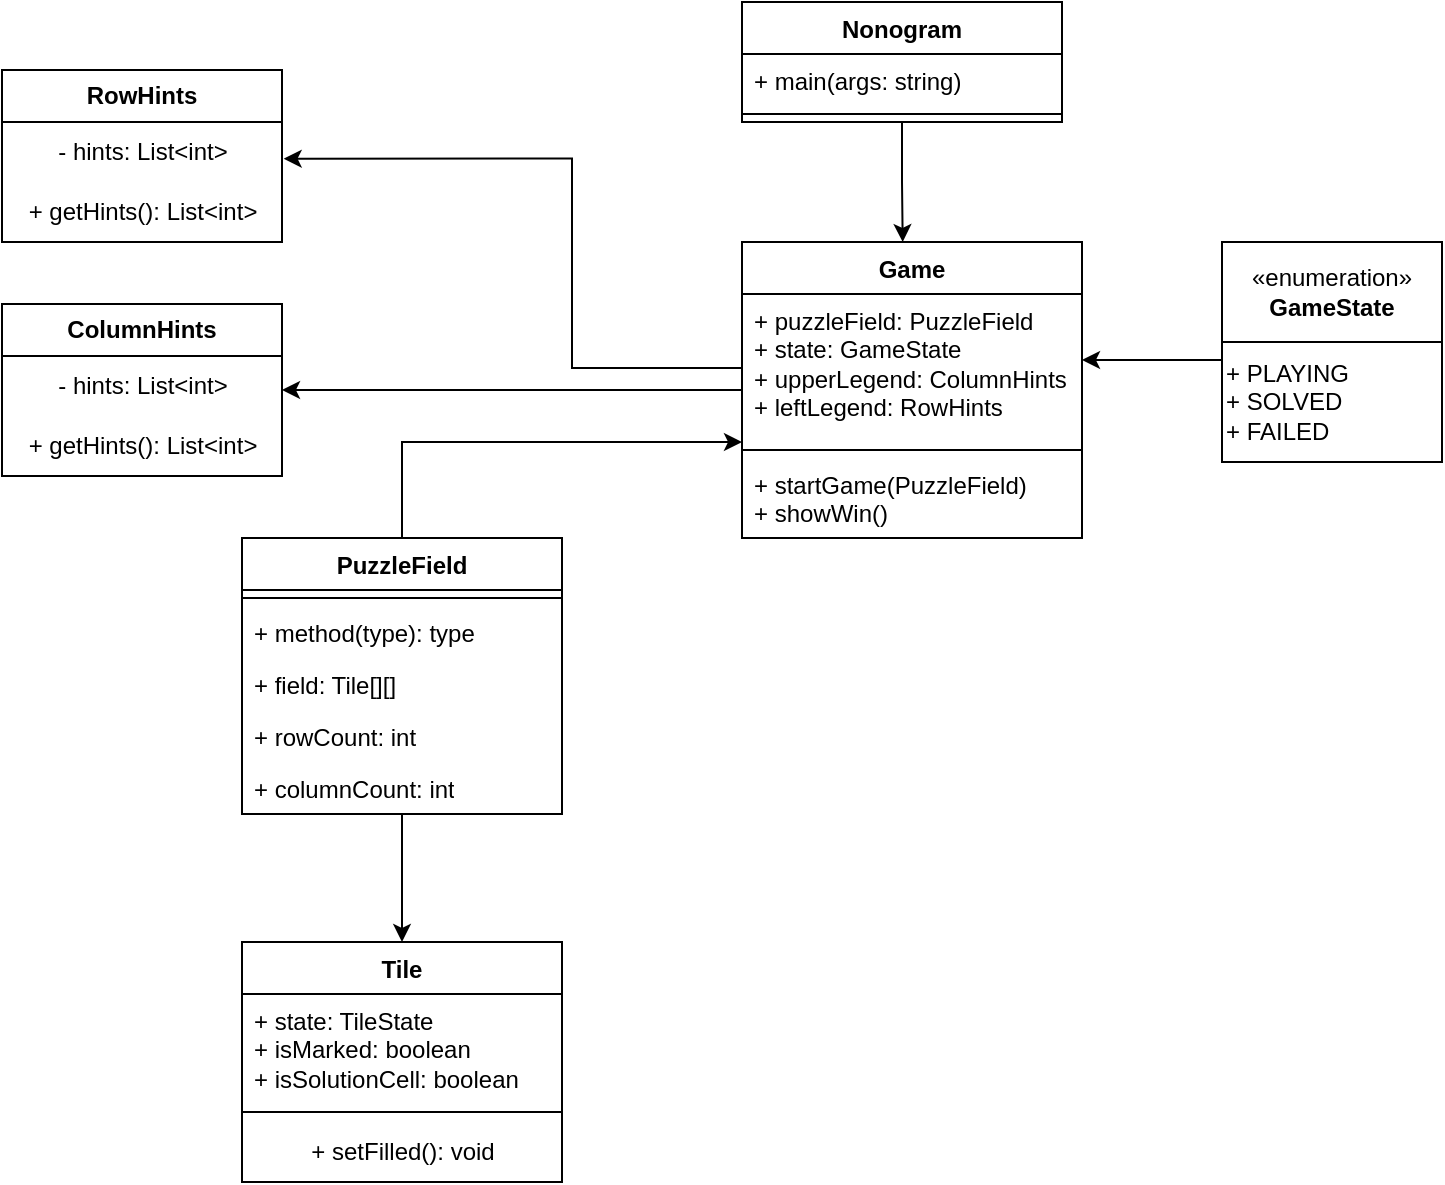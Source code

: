 <mxfile version="26.0.14">
  <diagram id="C5RBs43oDa-KdzZeNtuy" name="Page-1">
    <mxGraphModel dx="1186" dy="632" grid="1" gridSize="10" guides="1" tooltips="1" connect="1" arrows="1" fold="1" page="1" pageScale="1" pageWidth="1169" pageHeight="1654" math="0" shadow="0">
      <root>
        <mxCell id="WIyWlLk6GJQsqaUBKTNV-0" />
        <mxCell id="WIyWlLk6GJQsqaUBKTNV-1" parent="WIyWlLk6GJQsqaUBKTNV-0" />
        <mxCell id="wZMXPGm0zLTQQNoU6Yco-39" style="edgeStyle=orthogonalEdgeStyle;rounded=0;orthogonalLoop=1;jettySize=auto;html=1;exitX=0.5;exitY=0;exitDx=0;exitDy=0;entryX=0.5;entryY=0;entryDx=0;entryDy=0;" parent="WIyWlLk6GJQsqaUBKTNV-1" source="wZMXPGm0zLTQQNoU6Yco-0" target="wZMXPGm0zLTQQNoU6Yco-0" edge="1">
          <mxGeometry relative="1" as="geometry" />
        </mxCell>
        <mxCell id="wZMXPGm0zLTQQNoU6Yco-0" value="Tile" style="swimlane;fontStyle=1;align=center;verticalAlign=top;childLayout=stackLayout;horizontal=1;startSize=26;horizontalStack=0;resizeParent=1;resizeParentMax=0;resizeLast=0;collapsible=1;marginBottom=0;whiteSpace=wrap;html=1;" parent="WIyWlLk6GJQsqaUBKTNV-1" vertex="1">
          <mxGeometry x="320" y="550" width="160" height="120" as="geometry">
            <mxRectangle x="280" y="110" width="60" height="30" as="alternateBounds" />
          </mxGeometry>
        </mxCell>
        <mxCell id="wZMXPGm0zLTQQNoU6Yco-1" value="+ state: TileState&lt;div&gt;+ isMarked: boolean&lt;/div&gt;&lt;div&gt;+ isSolutionCell: boolean&lt;/div&gt;" style="text;strokeColor=none;fillColor=none;align=left;verticalAlign=top;spacingLeft=4;spacingRight=4;overflow=hidden;rotatable=0;points=[[0,0.5],[1,0.5]];portConstraint=eastwest;whiteSpace=wrap;html=1;" parent="wZMXPGm0zLTQQNoU6Yco-0" vertex="1">
          <mxGeometry y="26" width="160" height="54" as="geometry" />
        </mxCell>
        <mxCell id="wZMXPGm0zLTQQNoU6Yco-2" value="&#xa;" style="line;strokeWidth=1;fillColor=none;align=left;verticalAlign=middle;spacingTop=-1;spacingLeft=3;spacingRight=3;rotatable=0;labelPosition=right;points=[];portConstraint=eastwest;strokeColor=inherit;" parent="wZMXPGm0zLTQQNoU6Yco-0" vertex="1">
          <mxGeometry y="80" width="160" height="10" as="geometry" />
        </mxCell>
        <mxCell id="wZMXPGm0zLTQQNoU6Yco-62" value="+ setFilled(): void" style="text;html=1;align=center;verticalAlign=middle;resizable=0;points=[];autosize=1;strokeColor=none;fillColor=none;" parent="wZMXPGm0zLTQQNoU6Yco-0" vertex="1">
          <mxGeometry y="90" width="160" height="30" as="geometry" />
        </mxCell>
        <mxCell id="wZMXPGm0zLTQQNoU6Yco-19" style="edgeStyle=orthogonalEdgeStyle;rounded=0;orthogonalLoop=1;jettySize=auto;html=1;exitX=0.5;exitY=1;exitDx=0;exitDy=0;" parent="WIyWlLk6GJQsqaUBKTNV-1" source="wZMXPGm0zLTQQNoU6Yco-15" edge="1">
          <mxGeometry relative="1" as="geometry">
            <mxPoint x="650.348" y="200" as="targetPoint" />
          </mxGeometry>
        </mxCell>
        <mxCell id="wZMXPGm0zLTQQNoU6Yco-15" value="Nonogram" style="swimlane;fontStyle=1;align=center;verticalAlign=top;childLayout=stackLayout;horizontal=1;startSize=26;horizontalStack=0;resizeParent=1;resizeParentMax=0;resizeLast=0;collapsible=1;marginBottom=0;whiteSpace=wrap;html=1;" parent="WIyWlLk6GJQsqaUBKTNV-1" vertex="1">
          <mxGeometry x="570" y="80" width="160" height="60" as="geometry" />
        </mxCell>
        <mxCell id="wZMXPGm0zLTQQNoU6Yco-16" value="+ main(args: string)" style="text;strokeColor=none;fillColor=none;align=left;verticalAlign=top;spacingLeft=4;spacingRight=4;overflow=hidden;rotatable=0;points=[[0,0.5],[1,0.5]];portConstraint=eastwest;whiteSpace=wrap;html=1;" parent="wZMXPGm0zLTQQNoU6Yco-15" vertex="1">
          <mxGeometry y="26" width="160" height="26" as="geometry" />
        </mxCell>
        <mxCell id="wZMXPGm0zLTQQNoU6Yco-17" value="" style="line;strokeWidth=1;fillColor=none;align=left;verticalAlign=middle;spacingTop=-1;spacingLeft=3;spacingRight=3;rotatable=0;labelPosition=right;points=[];portConstraint=eastwest;strokeColor=inherit;" parent="wZMXPGm0zLTQQNoU6Yco-15" vertex="1">
          <mxGeometry y="52" width="160" height="8" as="geometry" />
        </mxCell>
        <mxCell id="wZMXPGm0zLTQQNoU6Yco-21" value="Game" style="swimlane;fontStyle=1;align=center;verticalAlign=top;childLayout=stackLayout;horizontal=1;startSize=26;horizontalStack=0;resizeParent=1;resizeParentMax=0;resizeLast=0;collapsible=1;marginBottom=0;whiteSpace=wrap;html=1;" parent="WIyWlLk6GJQsqaUBKTNV-1" vertex="1">
          <mxGeometry x="570" y="200" width="170" height="148" as="geometry" />
        </mxCell>
        <mxCell id="wZMXPGm0zLTQQNoU6Yco-22" value="+ puzzleField: PuzzleField&lt;div&gt;+ state: GameState&lt;/div&gt;&lt;div&gt;+ upperLegend: ColumnHints&lt;/div&gt;&lt;div&gt;+ leftLegend: RowHints&lt;/div&gt;&lt;div&gt;&lt;br&gt;&lt;/div&gt;" style="text;strokeColor=none;fillColor=none;align=left;verticalAlign=top;spacingLeft=4;spacingRight=4;overflow=hidden;rotatable=0;points=[[0,0.5],[1,0.5]];portConstraint=eastwest;whiteSpace=wrap;html=1;" parent="wZMXPGm0zLTQQNoU6Yco-21" vertex="1">
          <mxGeometry y="26" width="170" height="74" as="geometry" />
        </mxCell>
        <mxCell id="wZMXPGm0zLTQQNoU6Yco-23" value="" style="line;strokeWidth=1;fillColor=none;align=left;verticalAlign=middle;spacingTop=-1;spacingLeft=3;spacingRight=3;rotatable=0;labelPosition=right;points=[];portConstraint=eastwest;strokeColor=inherit;" parent="wZMXPGm0zLTQQNoU6Yco-21" vertex="1">
          <mxGeometry y="100" width="170" height="8" as="geometry" />
        </mxCell>
        <mxCell id="wZMXPGm0zLTQQNoU6Yco-24" value="+ startGame(PuzzleField)&lt;div&gt;+ showWin()&lt;/div&gt;" style="text;strokeColor=none;fillColor=none;align=left;verticalAlign=top;spacingLeft=4;spacingRight=4;overflow=hidden;rotatable=0;points=[[0,0.5],[1,0.5]];portConstraint=eastwest;whiteSpace=wrap;html=1;" parent="wZMXPGm0zLTQQNoU6Yco-21" vertex="1">
          <mxGeometry y="108" width="170" height="40" as="geometry" />
        </mxCell>
        <mxCell id="wZMXPGm0zLTQQNoU6Yco-29" style="edgeStyle=orthogonalEdgeStyle;rounded=0;orthogonalLoop=1;jettySize=auto;html=1;exitX=0.5;exitY=0;exitDx=0;exitDy=0;" parent="WIyWlLk6GJQsqaUBKTNV-1" source="wZMXPGm0zLTQQNoU6Yco-25" target="wZMXPGm0zLTQQNoU6Yco-21" edge="1">
          <mxGeometry relative="1" as="geometry">
            <Array as="points">
              <mxPoint x="400" y="300" />
            </Array>
          </mxGeometry>
        </mxCell>
        <mxCell id="wZMXPGm0zLTQQNoU6Yco-25" value="PuzzleField" style="swimlane;fontStyle=1;align=center;verticalAlign=top;childLayout=stackLayout;horizontal=1;startSize=26;horizontalStack=0;resizeParent=1;resizeParentMax=0;resizeLast=0;collapsible=1;marginBottom=0;whiteSpace=wrap;html=1;" parent="WIyWlLk6GJQsqaUBKTNV-1" vertex="1">
          <mxGeometry x="320" y="348" width="160" height="138" as="geometry" />
        </mxCell>
        <mxCell id="wZMXPGm0zLTQQNoU6Yco-27" value="" style="line;strokeWidth=1;fillColor=none;align=left;verticalAlign=middle;spacingTop=-1;spacingLeft=3;spacingRight=3;rotatable=0;labelPosition=right;points=[];portConstraint=eastwest;strokeColor=inherit;" parent="wZMXPGm0zLTQQNoU6Yco-25" vertex="1">
          <mxGeometry y="26" width="160" height="8" as="geometry" />
        </mxCell>
        <mxCell id="wZMXPGm0zLTQQNoU6Yco-28" value="+ method(type): type" style="text;strokeColor=none;fillColor=none;align=left;verticalAlign=top;spacingLeft=4;spacingRight=4;overflow=hidden;rotatable=0;points=[[0,0.5],[1,0.5]];portConstraint=eastwest;whiteSpace=wrap;html=1;" parent="wZMXPGm0zLTQQNoU6Yco-25" vertex="1">
          <mxGeometry y="34" width="160" height="26" as="geometry" />
        </mxCell>
        <mxCell id="wZMXPGm0zLTQQNoU6Yco-47" value="+ field: Tile[][]" style="text;strokeColor=none;fillColor=none;align=left;verticalAlign=top;spacingLeft=4;spacingRight=4;overflow=hidden;rotatable=0;points=[[0,0.5],[1,0.5]];portConstraint=eastwest;whiteSpace=wrap;html=1;" parent="wZMXPGm0zLTQQNoU6Yco-25" vertex="1">
          <mxGeometry y="60" width="160" height="26" as="geometry" />
        </mxCell>
        <mxCell id="wZMXPGm0zLTQQNoU6Yco-48" value="+ rowCount: int" style="text;strokeColor=none;fillColor=none;align=left;verticalAlign=top;spacingLeft=4;spacingRight=4;overflow=hidden;rotatable=0;points=[[0,0.5],[1,0.5]];portConstraint=eastwest;whiteSpace=wrap;html=1;" parent="wZMXPGm0zLTQQNoU6Yco-25" vertex="1">
          <mxGeometry y="86" width="160" height="26" as="geometry" />
        </mxCell>
        <mxCell id="wZMXPGm0zLTQQNoU6Yco-49" value="+ columnCount: int" style="text;strokeColor=none;fillColor=none;align=left;verticalAlign=top;spacingLeft=4;spacingRight=4;overflow=hidden;rotatable=0;points=[[0,0.5],[1,0.5]];portConstraint=eastwest;whiteSpace=wrap;html=1;" parent="wZMXPGm0zLTQQNoU6Yco-25" vertex="1">
          <mxGeometry y="112" width="160" height="26" as="geometry" />
        </mxCell>
        <mxCell id="wZMXPGm0zLTQQNoU6Yco-37" value="" style="group" parent="WIyWlLk6GJQsqaUBKTNV-1" vertex="1" connectable="0">
          <mxGeometry x="810" y="200" width="110" height="110" as="geometry" />
        </mxCell>
        <mxCell id="wZMXPGm0zLTQQNoU6Yco-34" value="«enumeration»&lt;br&gt;&lt;b&gt;GameState&lt;/b&gt;" style="html=1;whiteSpace=wrap;" parent="wZMXPGm0zLTQQNoU6Yco-37" vertex="1">
          <mxGeometry width="110" height="50" as="geometry" />
        </mxCell>
        <mxCell id="wZMXPGm0zLTQQNoU6Yco-36" value="+ PLAYING&lt;div&gt;+ SOLVED&lt;/div&gt;&lt;div&gt;+ FAILED&lt;/div&gt;" style="rounded=0;whiteSpace=wrap;html=1;glass=0;shadow=0;fillColor=none;align=left;" parent="wZMXPGm0zLTQQNoU6Yco-37" vertex="1">
          <mxGeometry y="50" width="110" height="60" as="geometry" />
        </mxCell>
        <mxCell id="wZMXPGm0zLTQQNoU6Yco-38" style="edgeStyle=orthogonalEdgeStyle;rounded=0;orthogonalLoop=1;jettySize=auto;html=1;exitX=0;exitY=0.25;exitDx=0;exitDy=0;" parent="WIyWlLk6GJQsqaUBKTNV-1" source="wZMXPGm0zLTQQNoU6Yco-36" target="wZMXPGm0zLTQQNoU6Yco-21" edge="1">
          <mxGeometry relative="1" as="geometry">
            <Array as="points">
              <mxPoint x="810" y="259" />
            </Array>
          </mxGeometry>
        </mxCell>
        <mxCell id="wZMXPGm0zLTQQNoU6Yco-46" value="&lt;b&gt;RowHints&lt;/b&gt;" style="swimlane;fontStyle=0;childLayout=stackLayout;horizontal=1;startSize=26;fillColor=none;horizontalStack=0;resizeParent=1;resizeParentMax=0;resizeLast=0;collapsible=1;marginBottom=0;whiteSpace=wrap;html=1;" parent="WIyWlLk6GJQsqaUBKTNV-1" vertex="1">
          <mxGeometry x="200" y="114" width="140" height="86" as="geometry" />
        </mxCell>
        <mxCell id="wZMXPGm0zLTQQNoU6Yco-55" value="- hints: List&amp;lt;int&amp;gt;" style="text;html=1;align=center;verticalAlign=middle;resizable=0;points=[];autosize=1;strokeColor=none;fillColor=none;" parent="wZMXPGm0zLTQQNoU6Yco-46" vertex="1">
          <mxGeometry y="26" width="140" height="30" as="geometry" />
        </mxCell>
        <mxCell id="wZMXPGm0zLTQQNoU6Yco-56" value="+ getHints(): List&amp;lt;int&amp;gt;" style="text;html=1;align=center;verticalAlign=middle;resizable=0;points=[];autosize=1;strokeColor=none;fillColor=none;" parent="wZMXPGm0zLTQQNoU6Yco-46" vertex="1">
          <mxGeometry y="56" width="140" height="30" as="geometry" />
        </mxCell>
        <mxCell id="wZMXPGm0zLTQQNoU6Yco-51" value="" style="edgeStyle=none;orthogonalLoop=1;jettySize=auto;html=1;rounded=0;entryX=0.5;entryY=0;entryDx=0;entryDy=0;" parent="WIyWlLk6GJQsqaUBKTNV-1" source="wZMXPGm0zLTQQNoU6Yco-25" target="wZMXPGm0zLTQQNoU6Yco-0" edge="1">
          <mxGeometry width="100" relative="1" as="geometry">
            <mxPoint x="350" y="510" as="sourcePoint" />
            <mxPoint x="450" y="510" as="targetPoint" />
            <Array as="points" />
          </mxGeometry>
        </mxCell>
        <mxCell id="wZMXPGm0zLTQQNoU6Yco-57" value="&lt;b&gt;Colum&lt;/b&gt;&lt;b style=&quot;background-color: transparent; color: light-dark(rgb(0, 0, 0), rgb(255, 255, 255));&quot;&gt;nHints&lt;/b&gt;" style="swimlane;fontStyle=0;childLayout=stackLayout;horizontal=1;startSize=26;fillColor=none;horizontalStack=0;resizeParent=1;resizeParentMax=0;resizeLast=0;collapsible=1;marginBottom=0;whiteSpace=wrap;html=1;" parent="WIyWlLk6GJQsqaUBKTNV-1" vertex="1">
          <mxGeometry x="200" y="231" width="140" height="86" as="geometry" />
        </mxCell>
        <mxCell id="wZMXPGm0zLTQQNoU6Yco-58" value="- hints: List&amp;lt;int&amp;gt;" style="text;html=1;align=center;verticalAlign=middle;resizable=0;points=[];autosize=1;strokeColor=none;fillColor=none;" parent="wZMXPGm0zLTQQNoU6Yco-57" vertex="1">
          <mxGeometry y="26" width="140" height="30" as="geometry" />
        </mxCell>
        <mxCell id="wZMXPGm0zLTQQNoU6Yco-59" value="+ getHints(): List&amp;lt;int&amp;gt;" style="text;html=1;align=center;verticalAlign=middle;resizable=0;points=[];autosize=1;strokeColor=none;fillColor=none;" parent="wZMXPGm0zLTQQNoU6Yco-57" vertex="1">
          <mxGeometry y="56" width="140" height="30" as="geometry" />
        </mxCell>
        <mxCell id="wZMXPGm0zLTQQNoU6Yco-60" style="edgeStyle=orthogonalEdgeStyle;rounded=0;orthogonalLoop=1;jettySize=auto;html=1;exitX=0;exitY=0.5;exitDx=0;exitDy=0;" parent="WIyWlLk6GJQsqaUBKTNV-1" source="wZMXPGm0zLTQQNoU6Yco-22" target="wZMXPGm0zLTQQNoU6Yco-57" edge="1">
          <mxGeometry relative="1" as="geometry">
            <Array as="points">
              <mxPoint x="570" y="274" />
            </Array>
          </mxGeometry>
        </mxCell>
        <mxCell id="wZMXPGm0zLTQQNoU6Yco-61" style="edgeStyle=orthogonalEdgeStyle;rounded=0;orthogonalLoop=1;jettySize=auto;html=1;exitX=0;exitY=0.5;exitDx=0;exitDy=0;entryX=1.006;entryY=0.611;entryDx=0;entryDy=0;entryPerimeter=0;" parent="WIyWlLk6GJQsqaUBKTNV-1" source="wZMXPGm0zLTQQNoU6Yco-22" target="wZMXPGm0zLTQQNoU6Yco-55" edge="1">
          <mxGeometry relative="1" as="geometry">
            <mxPoint x="600" y="263" as="sourcePoint" />
            <mxPoint x="370" y="135.5" as="targetPoint" />
            <Array as="points">
              <mxPoint x="485" y="263" />
              <mxPoint x="485" y="158" />
            </Array>
          </mxGeometry>
        </mxCell>
      </root>
    </mxGraphModel>
  </diagram>
</mxfile>
